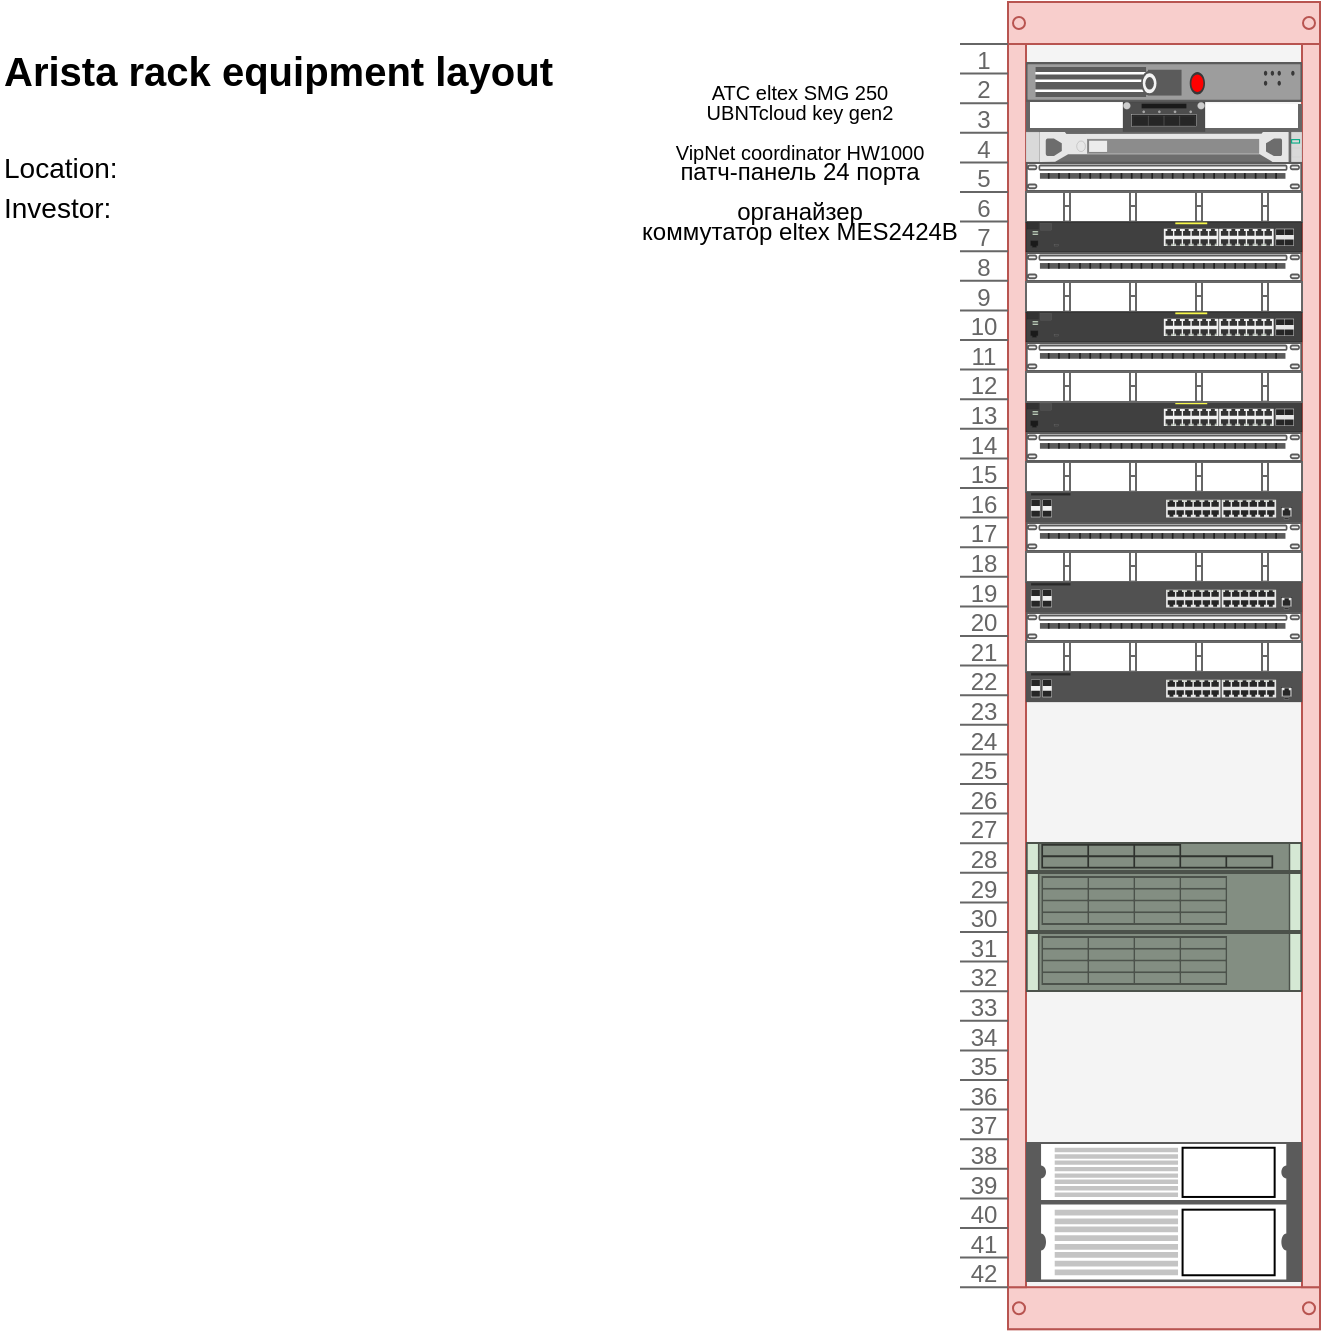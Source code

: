 <mxfile version="22.0.3" type="github">
  <diagram id="l2aKFoh6-Bn0gOPZ2l0T" name="Page-1">
    <mxGraphModel dx="791" dy="417" grid="1" gridSize="10" guides="1" tooltips="1" connect="1" arrows="1" fold="1" page="1" pageScale="1" pageWidth="1169" pageHeight="827" math="0" shadow="0">
      <root>
        <mxCell id="0" />
        <mxCell id="1" parent="0" />
        <mxCell id="mpq5AgpwV83IM184FDqD-40" value="Arista rack equipment layout" style="text;html=1;resizable=1;points=[];autosize=0;align=left;verticalAlign=top;spacingTop=-4;fontSize=20;fontStyle=1" parent="1" vertex="1">
          <mxGeometry x="40" y="40" width="580" height="30" as="geometry" />
        </mxCell>
        <mxCell id="mpq5AgpwV83IM184FDqD-41" value="Location:" style="text;html=1;resizable=1;points=[];autosize=0;align=left;verticalAlign=middle;spacingTop=-4;fontSize=14;fontStyle=0" parent="1" vertex="1">
          <mxGeometry x="40" y="100" width="580" height="10" as="geometry" />
        </mxCell>
        <mxCell id="mpq5AgpwV83IM184FDqD-42" value="Investor:" style="text;html=1;resizable=1;points=[];autosize=0;align=left;verticalAlign=middle;spacingTop=-4;fontSize=14;fontStyle=0" parent="1" vertex="1">
          <mxGeometry x="40" y="110" width="580" height="30" as="geometry" />
        </mxCell>
        <mxCell id="NhcDqB4aRzfar5cejF2m-3" value="" style="strokeColor=#b85450;html=1;verticalLabelPosition=bottom;labelBackgroundColor=default;verticalAlign=top;outlineConnect=0;shadow=0;dashed=0;shape=mxgraph.rackGeneral.rackCabinet3;fillColor2=#f4f4f4;container=1;collapsible=0;childLayout=rack;allowGaps=1;marginLeft=33;marginRight=9;marginTop=21;marginBottom=22;textColor=#666666;numDisp=ascend;fillColor=#f8cecc;" vertex="1" parent="1">
          <mxGeometry x="520" y="20" width="180" height="668" as="geometry" />
        </mxCell>
        <mxCell id="NhcDqB4aRzfar5cejF2m-58" value="" style="strokeColor=#666666;html=1;labelPosition=right;align=left;spacingLeft=15;shadow=0;dashed=0;outlineConnect=0;shape=mxgraph.rack.f5.arx_500;" vertex="1" parent="NhcDqB4aRzfar5cejF2m-3">
          <mxGeometry x="33" y="30" width="138" height="20" as="geometry" />
        </mxCell>
        <mxCell id="NhcDqB4aRzfar5cejF2m-56" value="" style="strokeColor=#666666;html=1;labelPosition=right;align=left;spacingLeft=15;shadow=0;dashed=0;outlineConnect=0;shape=mxgraph.rackGeneral.shelf;container=1;collapsible=0" vertex="1" parent="NhcDqB4aRzfar5cejF2m-3">
          <mxGeometry x="33" y="50" width="138" height="15" as="geometry" />
        </mxCell>
        <mxCell id="NhcDqB4aRzfar5cejF2m-57" value="" style="html=1;verticalLabelPosition=bottom;verticalAlign=top;outlineConnect=0;shadow=0;dashed=0;shape=mxgraph.rack.hpe_aruba.switches.jl083a_3810m_2930m_4_port_10gbe_sfpplus_module;" vertex="1" parent="NhcDqB4aRzfar5cejF2m-56">
          <mxGeometry x="48.5" width="41" height="15" as="geometry" />
        </mxCell>
        <mxCell id="NhcDqB4aRzfar5cejF2m-54" value="" style="html=1;verticalLabelPosition=bottom;verticalAlign=top;outlineConnect=0;shadow=0;dashed=0;shape=mxgraph.rack.hpe_aruba.security.aruba_clearpass_c3000_front;movable=1;resizable=1;rotatable=1;deletable=1;editable=1;locked=0;connectable=1;fillColor=#d80073;strokeColor=#A50040;fontColor=#ffffff;" vertex="1" parent="NhcDqB4aRzfar5cejF2m-3">
          <mxGeometry x="33" y="65" width="138" height="15" as="geometry" />
        </mxCell>
        <mxCell id="NhcDqB4aRzfar5cejF2m-10" value="" style="strokeColor=#666666;html=1;labelPosition=right;align=left;spacingLeft=15;shadow=0;dashed=0;outlineConnect=0;shape=mxgraph.rack.general.cat5e_rack_mount_patch_panel_24_ports;" vertex="1" parent="NhcDqB4aRzfar5cejF2m-3">
          <mxGeometry x="33" y="80" width="138" height="15" as="geometry" />
        </mxCell>
        <mxCell id="NhcDqB4aRzfar5cejF2m-12" value="" style="strokeColor=#666666;html=1;labelPosition=right;align=left;spacingLeft=15;shadow=0;dashed=0;outlineConnect=0;shape=mxgraph.rackGeneral.horCableDuct;" vertex="1" parent="NhcDqB4aRzfar5cejF2m-3">
          <mxGeometry x="33" y="95" width="138" height="15" as="geometry" />
        </mxCell>
        <mxCell id="NhcDqB4aRzfar5cejF2m-7" value="ячсячс" style="html=1;verticalLabelPosition=bottom;verticalAlign=top;outlineConnect=0;shadow=0;dashed=0;shape=mxgraph.rack.hpe_aruba.switches.j9773a_2530_24g_poeplus_switch;" vertex="1" parent="NhcDqB4aRzfar5cejF2m-3">
          <mxGeometry x="33" y="110" width="138" height="15" as="geometry" />
        </mxCell>
        <mxCell id="NhcDqB4aRzfar5cejF2m-13" value="" style="strokeColor=#666666;html=1;labelPosition=right;align=left;spacingLeft=15;shadow=0;dashed=0;outlineConnect=0;shape=mxgraph.rack.general.cat5e_rack_mount_patch_panel_24_ports;" vertex="1" parent="NhcDqB4aRzfar5cejF2m-3">
          <mxGeometry x="33" y="125" width="138" height="15" as="geometry" />
        </mxCell>
        <mxCell id="NhcDqB4aRzfar5cejF2m-14" value="" style="strokeColor=#666666;html=1;labelPosition=right;align=left;spacingLeft=15;shadow=0;dashed=0;outlineConnect=0;shape=mxgraph.rackGeneral.horCableDuct;" vertex="1" parent="NhcDqB4aRzfar5cejF2m-3">
          <mxGeometry x="33" y="140" width="138" height="15" as="geometry" />
        </mxCell>
        <mxCell id="NhcDqB4aRzfar5cejF2m-15" value="" style="html=1;verticalLabelPosition=bottom;verticalAlign=top;outlineConnect=0;shadow=0;dashed=0;shape=mxgraph.rack.hpe_aruba.switches.j9773a_2530_24g_poeplus_switch;" vertex="1" parent="NhcDqB4aRzfar5cejF2m-3">
          <mxGeometry x="33" y="155" width="138" height="15" as="geometry" />
        </mxCell>
        <mxCell id="NhcDqB4aRzfar5cejF2m-16" value="" style="strokeColor=#666666;html=1;labelPosition=right;align=left;spacingLeft=15;shadow=0;dashed=0;outlineConnect=0;shape=mxgraph.rack.general.cat5e_rack_mount_patch_panel_24_ports;" vertex="1" parent="NhcDqB4aRzfar5cejF2m-3">
          <mxGeometry x="33" y="170" width="138" height="15" as="geometry" />
        </mxCell>
        <mxCell id="NhcDqB4aRzfar5cejF2m-18" value="" style="html=1;verticalLabelPosition=bottom;verticalAlign=top;outlineConnect=0;shadow=0;dashed=0;shape=mxgraph.rack.hpe_aruba.switches.j9773a_2530_24g_poeplus_switch;" vertex="1" parent="NhcDqB4aRzfar5cejF2m-3">
          <mxGeometry x="33" y="200" width="138" height="15" as="geometry" />
        </mxCell>
        <mxCell id="NhcDqB4aRzfar5cejF2m-17" value="" style="strokeColor=#666666;html=1;labelPosition=right;align=left;spacingLeft=15;shadow=0;dashed=0;outlineConnect=0;shape=mxgraph.rackGeneral.horCableDuct;" vertex="1" parent="NhcDqB4aRzfar5cejF2m-3">
          <mxGeometry x="33" y="185" width="138" height="15" as="geometry" />
        </mxCell>
        <mxCell id="NhcDqB4aRzfar5cejF2m-20" value="" style="strokeColor=#666666;html=1;labelPosition=right;align=left;spacingLeft=15;shadow=0;dashed=0;outlineConnect=0;shape=mxgraph.rackGeneral.horCableDuct;" vertex="1" parent="NhcDqB4aRzfar5cejF2m-3">
          <mxGeometry x="33" y="230" width="138" height="15" as="geometry" />
        </mxCell>
        <mxCell id="NhcDqB4aRzfar5cejF2m-19" value="" style="strokeColor=#666666;html=1;labelPosition=right;align=left;spacingLeft=15;shadow=0;dashed=0;outlineConnect=0;shape=mxgraph.rack.general.cat5e_rack_mount_patch_panel_24_ports;" vertex="1" parent="NhcDqB4aRzfar5cejF2m-3">
          <mxGeometry x="33" y="215" width="138" height="15" as="geometry" />
        </mxCell>
        <mxCell id="NhcDqB4aRzfar5cejF2m-8" value="" style="html=1;verticalLabelPosition=bottom;verticalAlign=top;outlineConnect=0;shadow=0;dashed=0;shape=mxgraph.rack.hpe_aruba.switches.jl255a_aruba_2930f_24g_poeplus_4sfpplus_switch;" vertex="1" parent="NhcDqB4aRzfar5cejF2m-3">
          <mxGeometry x="33" y="245" width="138" height="15" as="geometry" />
        </mxCell>
        <mxCell id="NhcDqB4aRzfar5cejF2m-22" value="" style="strokeColor=#666666;html=1;labelPosition=right;align=left;spacingLeft=15;shadow=0;dashed=0;outlineConnect=0;shape=mxgraph.rack.general.cat5e_rack_mount_patch_panel_24_ports;" vertex="1" parent="NhcDqB4aRzfar5cejF2m-3">
          <mxGeometry x="33" y="260" width="138" height="15" as="geometry" />
        </mxCell>
        <mxCell id="NhcDqB4aRzfar5cejF2m-21" value="" style="strokeColor=#666666;html=1;labelPosition=right;align=left;spacingLeft=15;shadow=0;dashed=0;outlineConnect=0;shape=mxgraph.rackGeneral.horCableDuct;" vertex="1" parent="NhcDqB4aRzfar5cejF2m-3">
          <mxGeometry x="33" y="275" width="138" height="15" as="geometry" />
        </mxCell>
        <mxCell id="NhcDqB4aRzfar5cejF2m-23" value="" style="html=1;verticalLabelPosition=bottom;verticalAlign=top;outlineConnect=0;shadow=0;dashed=0;shape=mxgraph.rack.hpe_aruba.switches.jl255a_aruba_2930f_24g_poeplus_4sfpplus_switch;" vertex="1" parent="NhcDqB4aRzfar5cejF2m-3">
          <mxGeometry x="33" y="290" width="138" height="15" as="geometry" />
        </mxCell>
        <mxCell id="NhcDqB4aRzfar5cejF2m-25" value="" style="strokeColor=#666666;html=1;labelPosition=right;align=left;spacingLeft=15;shadow=0;dashed=0;outlineConnect=0;shape=mxgraph.rack.general.cat5e_rack_mount_patch_panel_24_ports;" vertex="1" parent="NhcDqB4aRzfar5cejF2m-3">
          <mxGeometry x="33" y="305" width="138" height="15" as="geometry" />
        </mxCell>
        <mxCell id="NhcDqB4aRzfar5cejF2m-24" value="" style="strokeColor=#666666;html=1;labelPosition=right;align=left;spacingLeft=15;shadow=0;dashed=0;outlineConnect=0;shape=mxgraph.rackGeneral.horCableDuct;" vertex="1" parent="NhcDqB4aRzfar5cejF2m-3">
          <mxGeometry x="33" y="320" width="138" height="15" as="geometry" />
        </mxCell>
        <mxCell id="NhcDqB4aRzfar5cejF2m-26" value="" style="html=1;verticalLabelPosition=bottom;verticalAlign=top;outlineConnect=0;shadow=0;dashed=0;shape=mxgraph.rack.hpe_aruba.switches.jl255a_aruba_2930f_24g_poeplus_4sfpplus_switch;" vertex="1" parent="NhcDqB4aRzfar5cejF2m-3">
          <mxGeometry x="33" y="335" width="138" height="15" as="geometry" />
        </mxCell>
        <mxCell id="NhcDqB4aRzfar5cejF2m-27" value="" style="shape=mxgraph.rack.hp.hp_proliant_dl360p_g8;html=1;labelPosition=right;align=left;spacingLeft=15;dashed=0;shadow=0;fillColor=#d5e8d4;strokeColor=#82b366;" vertex="1" parent="NhcDqB4aRzfar5cejF2m-3">
          <mxGeometry x="33" y="420" width="138" height="15" as="geometry" />
        </mxCell>
        <mxCell id="NhcDqB4aRzfar5cejF2m-28" value="" style="shape=mxgraph.rack.hp.hp_proliant_dl380p_g8;html=1;labelPosition=right;align=left;spacingLeft=15;dashed=0;shadow=0;fillColor=#d5e8d4;strokeColor=#82b366;" vertex="1" parent="NhcDqB4aRzfar5cejF2m-3">
          <mxGeometry x="33" y="435" width="138" height="30" as="geometry" />
        </mxCell>
        <mxCell id="NhcDqB4aRzfar5cejF2m-53" value="" style="shape=mxgraph.rack.hp.hp_proliant_dl380p_g8;html=1;labelPosition=right;align=left;spacingLeft=15;dashed=0;shadow=0;fillColor=#d5e8d4;strokeColor=#82b366;" vertex="1" parent="NhcDqB4aRzfar5cejF2m-3">
          <mxGeometry x="33" y="465" width="138" height="30" as="geometry" />
        </mxCell>
        <mxCell id="NhcDqB4aRzfar5cejF2m-6" value="" style="shape=mxgraph.rack.apc.apc_smart_ups_1000-3000_va_2u;html=1;labelPosition=right;align=left;spacingLeft=15;dashed=0;shadow=0;fillColor=#ffffff;" vertex="1" parent="NhcDqB4aRzfar5cejF2m-3">
          <mxGeometry x="33" y="570" width="138" height="30" as="geometry" />
        </mxCell>
        <mxCell id="NhcDqB4aRzfar5cejF2m-5" value="" style="shape=mxgraph.rack.apc.apc_smart_ups_1000-3000_va_2u;html=1;labelPosition=right;align=left;spacingLeft=15;dashed=0;shadow=0;fillColor=#ffffff;" vertex="1" parent="NhcDqB4aRzfar5cejF2m-3">
          <mxGeometry x="33" y="600" width="138" height="40" as="geometry" />
        </mxCell>
        <mxCell id="NhcDqB4aRzfar5cejF2m-59" value="&lt;div style=&quot;font-size: 11px;&quot;&gt;&lt;font style=&quot;font-size: 10px;&quot;&gt;АТС eltex SMG 250&lt;/font&gt;&lt;/div&gt;" style="text;html=1;strokeColor=none;fillColor=none;align=center;verticalAlign=middle;whiteSpace=wrap;rounded=0;" vertex="1" parent="1">
          <mxGeometry x="340" y="60" width="200" height="10" as="geometry" />
        </mxCell>
        <mxCell id="NhcDqB4aRzfar5cejF2m-60" value="&lt;div style=&quot;font-size: 11px;&quot;&gt;&lt;font style=&quot;font-size: 10px;&quot;&gt;UBNTcloud key gen2&lt;/font&gt;&lt;/div&gt;" style="text;html=1;strokeColor=none;fillColor=none;align=center;verticalAlign=middle;whiteSpace=wrap;rounded=0;" vertex="1" parent="1">
          <mxGeometry x="340" y="70" width="200" height="10" as="geometry" />
        </mxCell>
        <mxCell id="NhcDqB4aRzfar5cejF2m-61" value="&lt;div style=&quot;font-size: 11px;&quot;&gt;&lt;font style=&quot;font-size: 10px;&quot;&gt;VipNet coordinator HW1000&lt;/font&gt;&lt;/div&gt;" style="text;html=1;strokeColor=none;fillColor=none;align=center;verticalAlign=middle;whiteSpace=wrap;rounded=0;" vertex="1" parent="1">
          <mxGeometry x="340" y="90" width="200" height="10" as="geometry" />
        </mxCell>
        <mxCell id="NhcDqB4aRzfar5cejF2m-62" value="&lt;div&gt;патч-панель 24 порта&lt;/div&gt;" style="text;html=1;strokeColor=none;fillColor=none;align=center;verticalAlign=middle;whiteSpace=wrap;rounded=0;" vertex="1" parent="1">
          <mxGeometry x="340" y="100" width="200" height="10" as="geometry" />
        </mxCell>
        <mxCell id="NhcDqB4aRzfar5cejF2m-64" value="&lt;div&gt;органайзер&lt;/div&gt;" style="text;html=1;strokeColor=none;fillColor=none;align=center;verticalAlign=middle;whiteSpace=wrap;rounded=0;" vertex="1" parent="1">
          <mxGeometry x="340" y="120" width="200" height="10" as="geometry" />
        </mxCell>
        <mxCell id="NhcDqB4aRzfar5cejF2m-65" value="&lt;div&gt;коммутатор eltex MES2424B&lt;/div&gt;" style="text;html=1;strokeColor=none;fillColor=none;align=center;verticalAlign=middle;whiteSpace=wrap;rounded=0;" vertex="1" parent="1">
          <mxGeometry x="340" y="130" width="200" height="10" as="geometry" />
        </mxCell>
      </root>
    </mxGraphModel>
  </diagram>
</mxfile>
